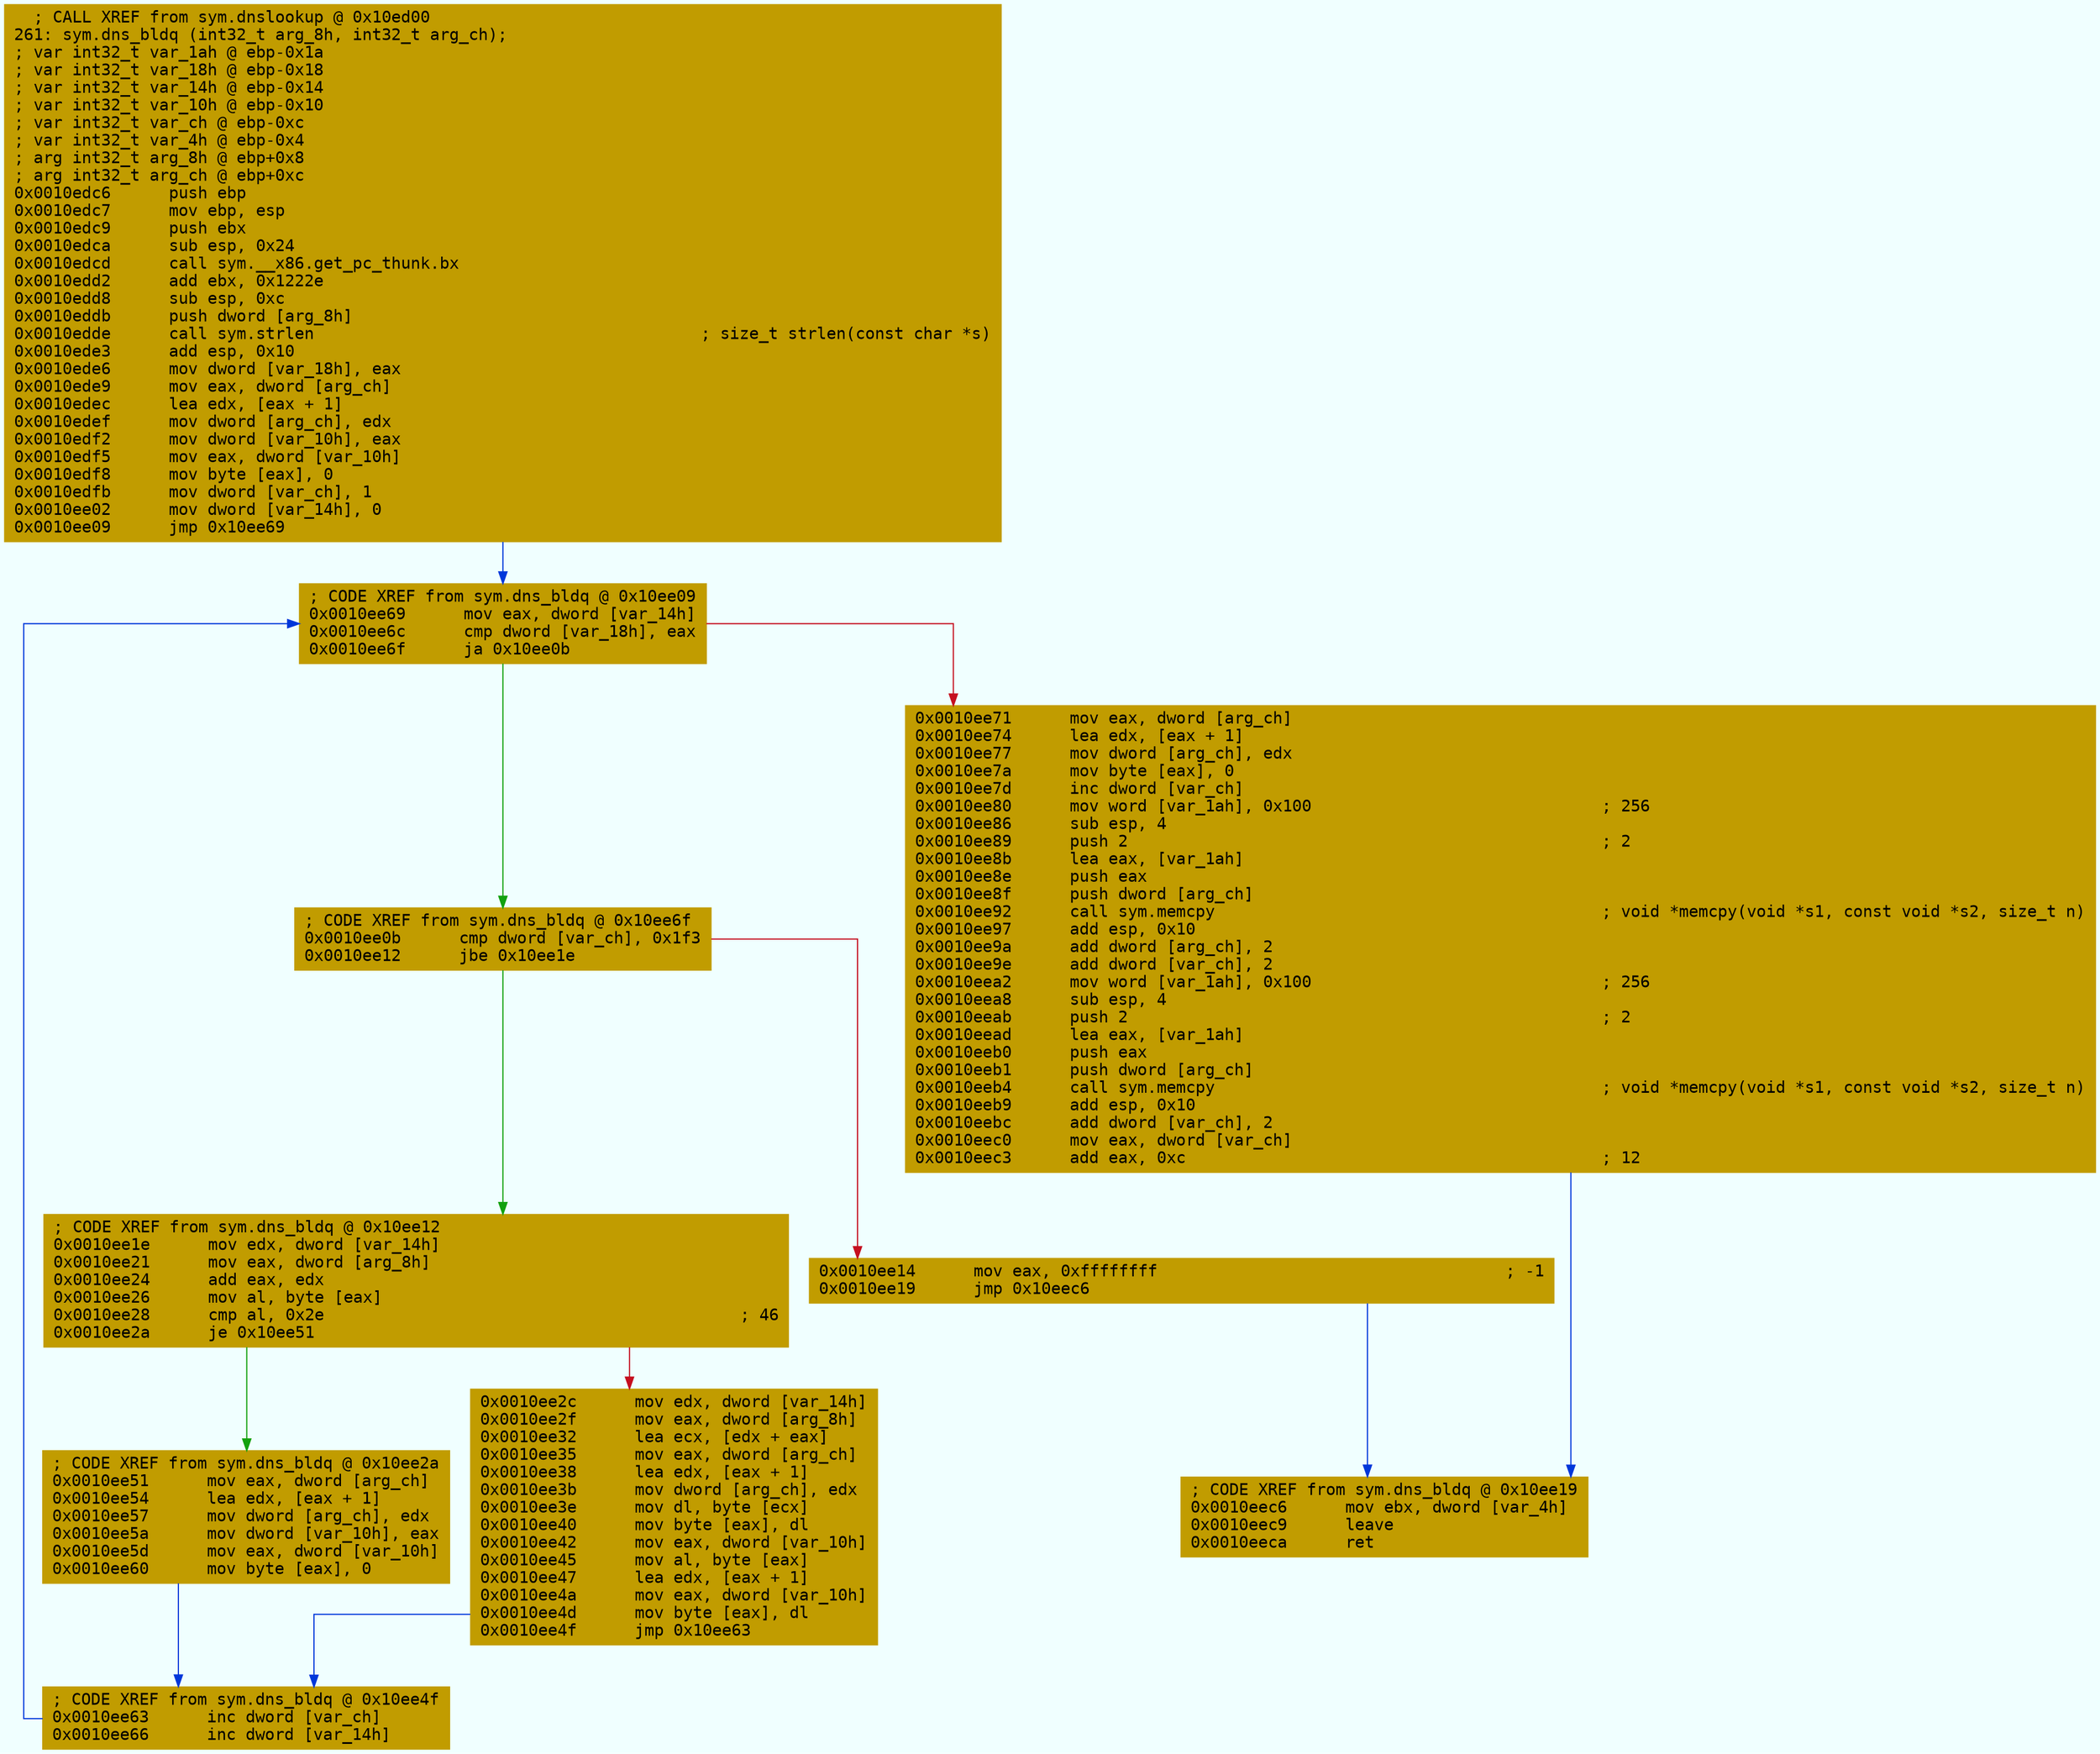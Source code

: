 digraph code {
	graph [bgcolor=azure fontsize=8 fontname="Courier" splines="ortho"];
	node [fillcolor=gray style=filled shape=box];
	edge [arrowhead="normal"];
	"0x0010edc6" [URL="sym.dns_bldq/0x0010edc6", fillcolor="#c19c00",color="#c19c00", fontname="Courier",label="  ; CALL XREF from sym.dnslookup @ 0x10ed00\l261: sym.dns_bldq (int32_t arg_8h, int32_t arg_ch);\l; var int32_t var_1ah @ ebp-0x1a\l; var int32_t var_18h @ ebp-0x18\l; var int32_t var_14h @ ebp-0x14\l; var int32_t var_10h @ ebp-0x10\l; var int32_t var_ch @ ebp-0xc\l; var int32_t var_4h @ ebp-0x4\l; arg int32_t arg_8h @ ebp+0x8\l; arg int32_t arg_ch @ ebp+0xc\l0x0010edc6      push ebp\l0x0010edc7      mov ebp, esp\l0x0010edc9      push ebx\l0x0010edca      sub esp, 0x24\l0x0010edcd      call sym.__x86.get_pc_thunk.bx\l0x0010edd2      add ebx, 0x1222e\l0x0010edd8      sub esp, 0xc\l0x0010eddb      push dword [arg_8h]\l0x0010edde      call sym.strlen                                        ; size_t strlen(const char *s)\l0x0010ede3      add esp, 0x10\l0x0010ede6      mov dword [var_18h], eax\l0x0010ede9      mov eax, dword [arg_ch]\l0x0010edec      lea edx, [eax + 1]\l0x0010edef      mov dword [arg_ch], edx\l0x0010edf2      mov dword [var_10h], eax\l0x0010edf5      mov eax, dword [var_10h]\l0x0010edf8      mov byte [eax], 0\l0x0010edfb      mov dword [var_ch], 1\l0x0010ee02      mov dword [var_14h], 0\l0x0010ee09      jmp 0x10ee69\l"]
	"0x0010ee0b" [URL="sym.dns_bldq/0x0010ee0b", fillcolor="#c19c00",color="#c19c00", fontname="Courier",label="; CODE XREF from sym.dns_bldq @ 0x10ee6f\l0x0010ee0b      cmp dword [var_ch], 0x1f3\l0x0010ee12      jbe 0x10ee1e\l"]
	"0x0010ee14" [URL="sym.dns_bldq/0x0010ee14", fillcolor="#c19c00",color="#c19c00", fontname="Courier",label="0x0010ee14      mov eax, 0xffffffff                                    ; -1\l0x0010ee19      jmp 0x10eec6\l"]
	"0x0010ee1e" [URL="sym.dns_bldq/0x0010ee1e", fillcolor="#c19c00",color="#c19c00", fontname="Courier",label="; CODE XREF from sym.dns_bldq @ 0x10ee12\l0x0010ee1e      mov edx, dword [var_14h]\l0x0010ee21      mov eax, dword [arg_8h]\l0x0010ee24      add eax, edx\l0x0010ee26      mov al, byte [eax]\l0x0010ee28      cmp al, 0x2e                                           ; 46\l0x0010ee2a      je 0x10ee51\l"]
	"0x0010ee2c" [URL="sym.dns_bldq/0x0010ee2c", fillcolor="#c19c00",color="#c19c00", fontname="Courier",label="0x0010ee2c      mov edx, dword [var_14h]\l0x0010ee2f      mov eax, dword [arg_8h]\l0x0010ee32      lea ecx, [edx + eax]\l0x0010ee35      mov eax, dword [arg_ch]\l0x0010ee38      lea edx, [eax + 1]\l0x0010ee3b      mov dword [arg_ch], edx\l0x0010ee3e      mov dl, byte [ecx]\l0x0010ee40      mov byte [eax], dl\l0x0010ee42      mov eax, dword [var_10h]\l0x0010ee45      mov al, byte [eax]\l0x0010ee47      lea edx, [eax + 1]\l0x0010ee4a      mov eax, dword [var_10h]\l0x0010ee4d      mov byte [eax], dl\l0x0010ee4f      jmp 0x10ee63\l"]
	"0x0010ee51" [URL="sym.dns_bldq/0x0010ee51", fillcolor="#c19c00",color="#c19c00", fontname="Courier",label="; CODE XREF from sym.dns_bldq @ 0x10ee2a\l0x0010ee51      mov eax, dword [arg_ch]\l0x0010ee54      lea edx, [eax + 1]\l0x0010ee57      mov dword [arg_ch], edx\l0x0010ee5a      mov dword [var_10h], eax\l0x0010ee5d      mov eax, dword [var_10h]\l0x0010ee60      mov byte [eax], 0\l"]
	"0x0010ee63" [URL="sym.dns_bldq/0x0010ee63", fillcolor="#c19c00",color="#c19c00", fontname="Courier",label="; CODE XREF from sym.dns_bldq @ 0x10ee4f\l0x0010ee63      inc dword [var_ch]\l0x0010ee66      inc dword [var_14h]\l"]
	"0x0010ee69" [URL="sym.dns_bldq/0x0010ee69", fillcolor="#c19c00",color="#c19c00", fontname="Courier",label="; CODE XREF from sym.dns_bldq @ 0x10ee09\l0x0010ee69      mov eax, dword [var_14h]\l0x0010ee6c      cmp dword [var_18h], eax\l0x0010ee6f      ja 0x10ee0b\l"]
	"0x0010ee71" [URL="sym.dns_bldq/0x0010ee71", fillcolor="#c19c00",color="#c19c00", fontname="Courier",label="0x0010ee71      mov eax, dword [arg_ch]\l0x0010ee74      lea edx, [eax + 1]\l0x0010ee77      mov dword [arg_ch], edx\l0x0010ee7a      mov byte [eax], 0\l0x0010ee7d      inc dword [var_ch]\l0x0010ee80      mov word [var_1ah], 0x100                              ; 256\l0x0010ee86      sub esp, 4\l0x0010ee89      push 2                                                 ; 2\l0x0010ee8b      lea eax, [var_1ah]\l0x0010ee8e      push eax\l0x0010ee8f      push dword [arg_ch]\l0x0010ee92      call sym.memcpy                                        ; void *memcpy(void *s1, const void *s2, size_t n)\l0x0010ee97      add esp, 0x10\l0x0010ee9a      add dword [arg_ch], 2\l0x0010ee9e      add dword [var_ch], 2\l0x0010eea2      mov word [var_1ah], 0x100                              ; 256\l0x0010eea8      sub esp, 4\l0x0010eeab      push 2                                                 ; 2\l0x0010eead      lea eax, [var_1ah]\l0x0010eeb0      push eax\l0x0010eeb1      push dword [arg_ch]\l0x0010eeb4      call sym.memcpy                                        ; void *memcpy(void *s1, const void *s2, size_t n)\l0x0010eeb9      add esp, 0x10\l0x0010eebc      add dword [var_ch], 2\l0x0010eec0      mov eax, dword [var_ch]\l0x0010eec3      add eax, 0xc                                           ; 12\l"]
	"0x0010eec6" [URL="sym.dns_bldq/0x0010eec6", fillcolor="#c19c00",color="#c19c00", fontname="Courier",label="; CODE XREF from sym.dns_bldq @ 0x10ee19\l0x0010eec6      mov ebx, dword [var_4h]\l0x0010eec9      leave\l0x0010eeca      ret\l"]
        "0x0010edc6" -> "0x0010ee69" [color="#0037da"];
        "0x0010ee0b" -> "0x0010ee1e" [color="#13a10e"];
        "0x0010ee0b" -> "0x0010ee14" [color="#c50f1f"];
        "0x0010ee14" -> "0x0010eec6" [color="#0037da"];
        "0x0010ee1e" -> "0x0010ee51" [color="#13a10e"];
        "0x0010ee1e" -> "0x0010ee2c" [color="#c50f1f"];
        "0x0010ee2c" -> "0x0010ee63" [color="#0037da"];
        "0x0010ee51" -> "0x0010ee63" [color="#0037da"];
        "0x0010ee63" -> "0x0010ee69" [color="#0037da"];
        "0x0010ee69" -> "0x0010ee0b" [color="#13a10e"];
        "0x0010ee69" -> "0x0010ee71" [color="#c50f1f"];
        "0x0010ee71" -> "0x0010eec6" [color="#0037da"];
}
